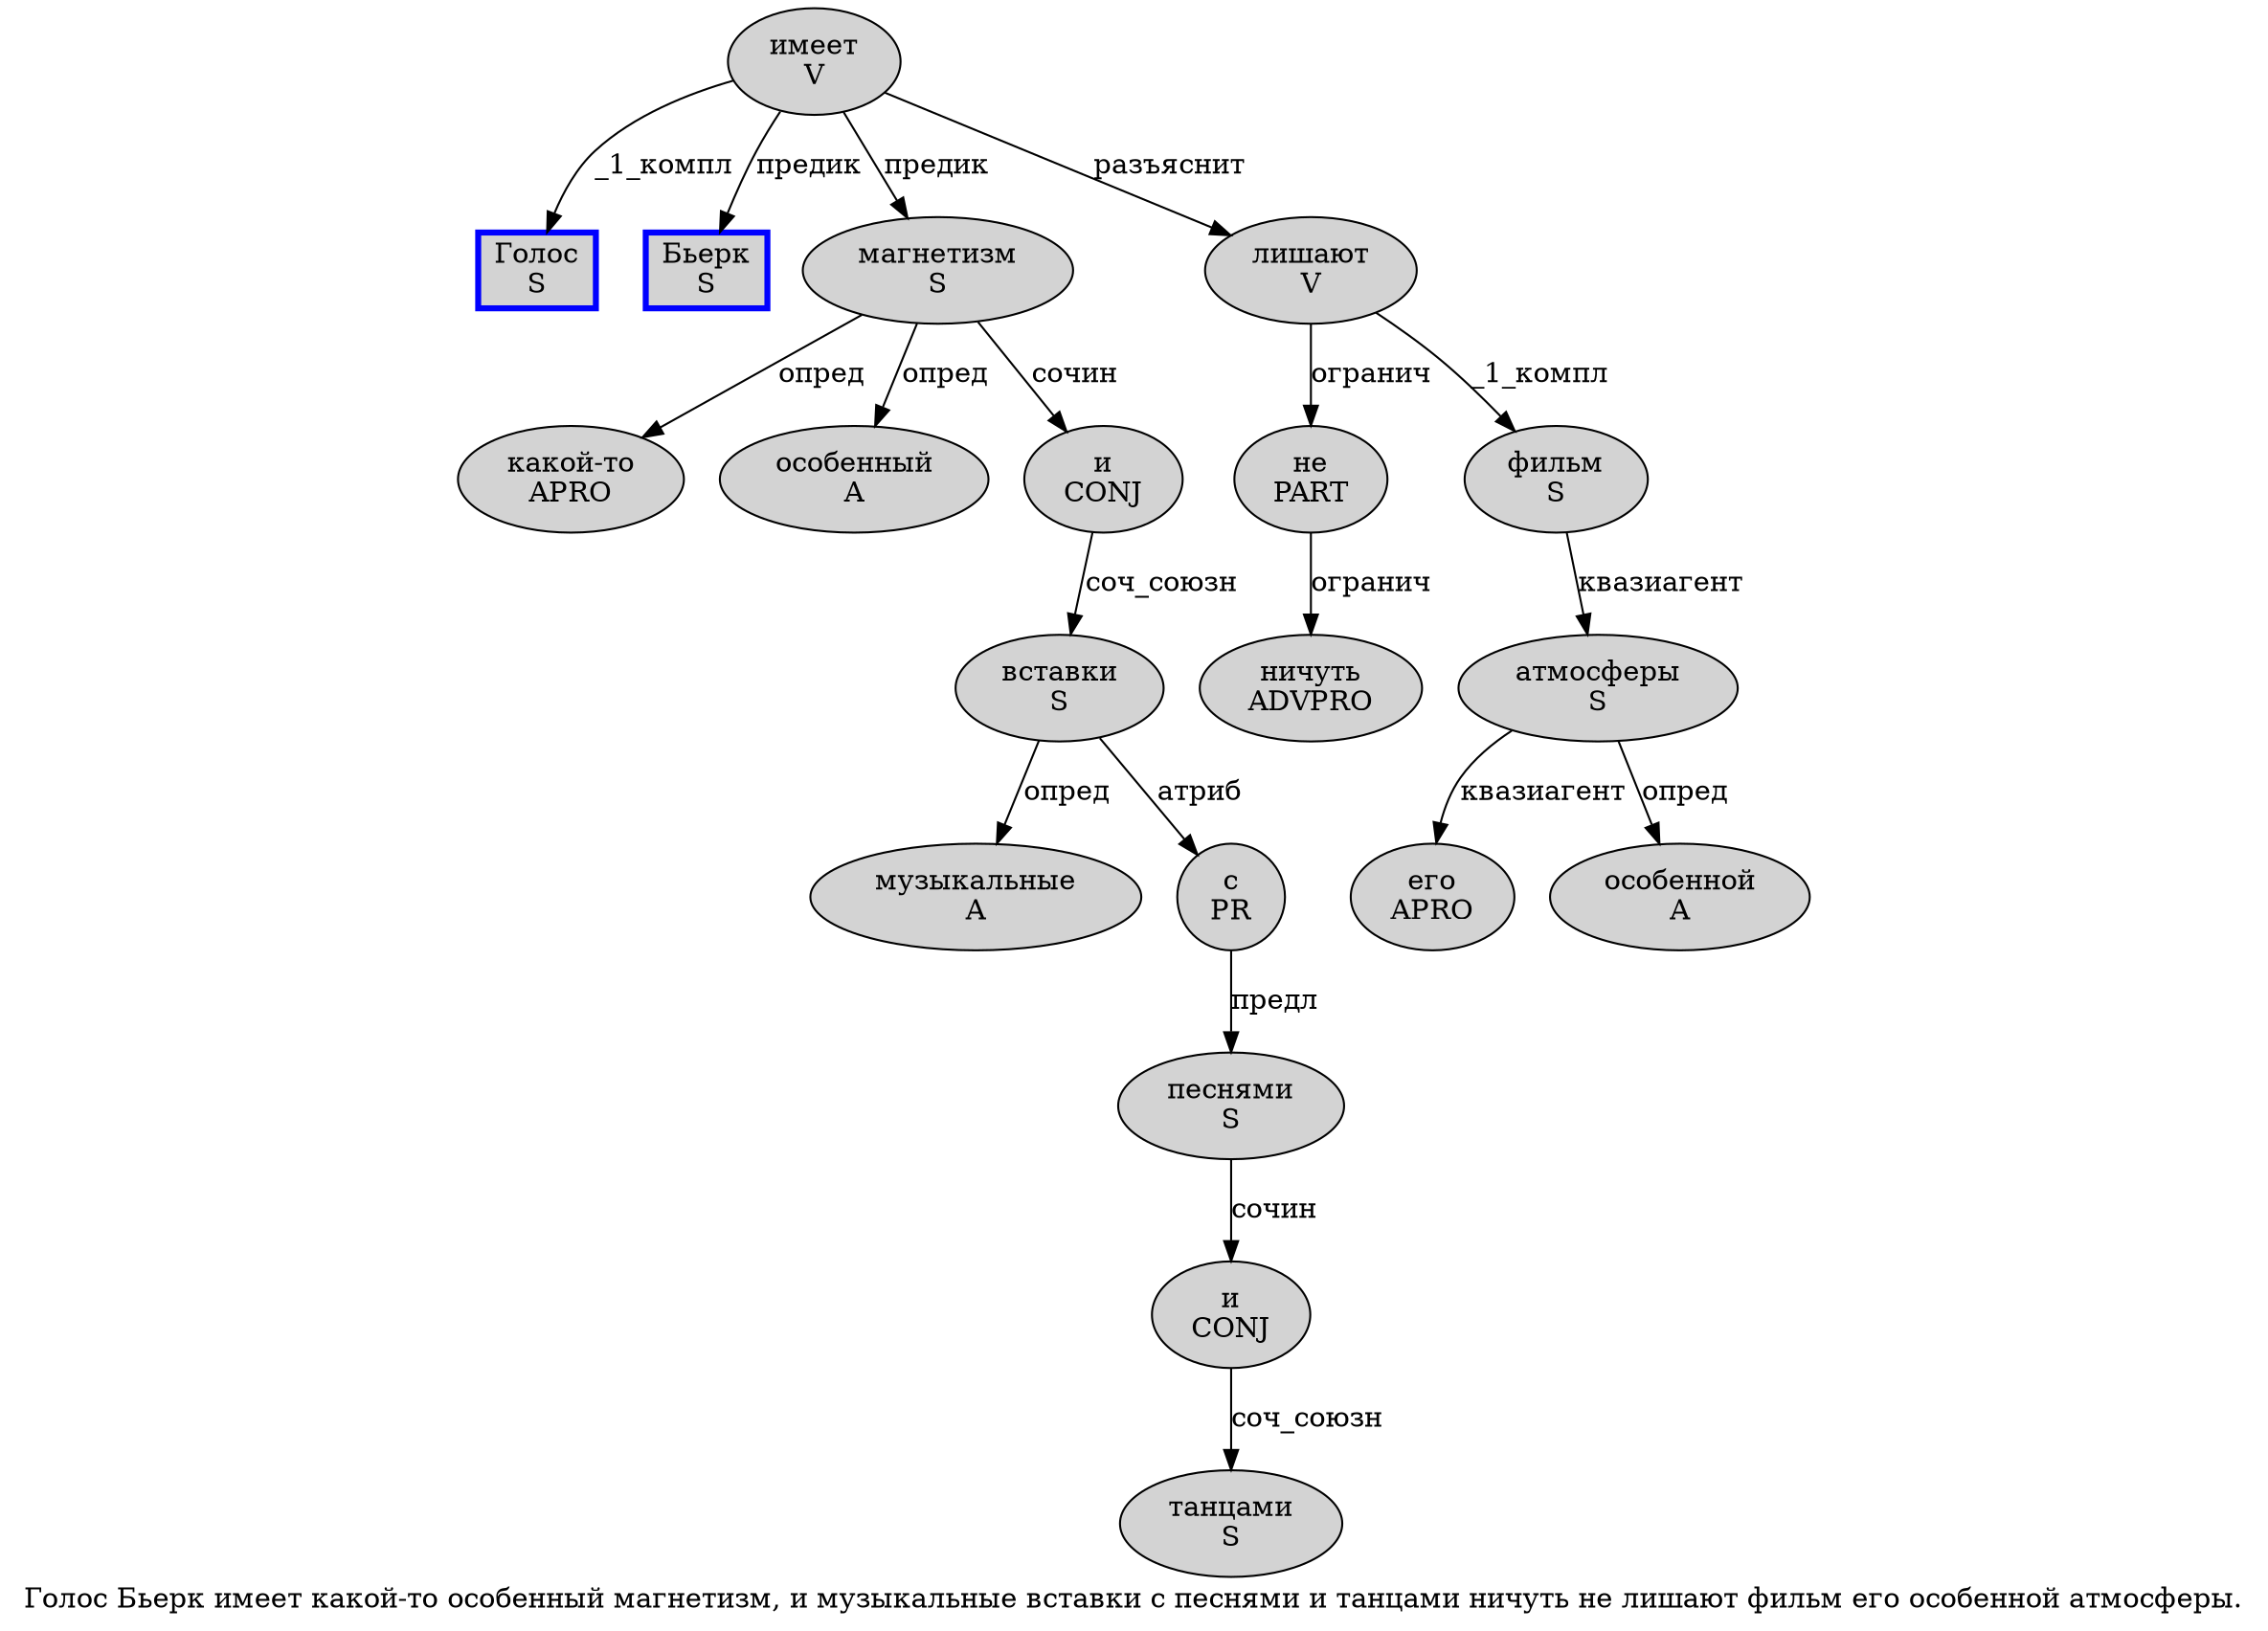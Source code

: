 digraph SENTENCE_1670 {
	graph [label="Голос Бьерк имеет какой-то особенный магнетизм, и музыкальные вставки с песнями и танцами ничуть не лишают фильм его особенной атмосферы."]
	node [style=filled]
		0 [label="Голос
S" color=blue fillcolor=lightgray penwidth=3 shape=box]
		1 [label="Бьерк
S" color=blue fillcolor=lightgray penwidth=3 shape=box]
		2 [label="имеет
V" color="" fillcolor=lightgray penwidth=1 shape=ellipse]
		3 [label="какой-то
APRO" color="" fillcolor=lightgray penwidth=1 shape=ellipse]
		4 [label="особенный
A" color="" fillcolor=lightgray penwidth=1 shape=ellipse]
		5 [label="магнетизм
S" color="" fillcolor=lightgray penwidth=1 shape=ellipse]
		7 [label="и
CONJ" color="" fillcolor=lightgray penwidth=1 shape=ellipse]
		8 [label="музыкальные
A" color="" fillcolor=lightgray penwidth=1 shape=ellipse]
		9 [label="вставки
S" color="" fillcolor=lightgray penwidth=1 shape=ellipse]
		10 [label="с
PR" color="" fillcolor=lightgray penwidth=1 shape=ellipse]
		11 [label="песнями
S" color="" fillcolor=lightgray penwidth=1 shape=ellipse]
		12 [label="и
CONJ" color="" fillcolor=lightgray penwidth=1 shape=ellipse]
		13 [label="танцами
S" color="" fillcolor=lightgray penwidth=1 shape=ellipse]
		14 [label="ничуть
ADVPRO" color="" fillcolor=lightgray penwidth=1 shape=ellipse]
		15 [label="не
PART" color="" fillcolor=lightgray penwidth=1 shape=ellipse]
		16 [label="лишают
V" color="" fillcolor=lightgray penwidth=1 shape=ellipse]
		17 [label="фильм
S" color="" fillcolor=lightgray penwidth=1 shape=ellipse]
		18 [label="его
APRO" color="" fillcolor=lightgray penwidth=1 shape=ellipse]
		19 [label="особенной
A" color="" fillcolor=lightgray penwidth=1 shape=ellipse]
		20 [label="атмосферы
S" color="" fillcolor=lightgray penwidth=1 shape=ellipse]
			16 -> 15 [label="огранич"]
			16 -> 17 [label="_1_компл"]
			9 -> 8 [label="опред"]
			9 -> 10 [label="атриб"]
			2 -> 0 [label="_1_компл"]
			2 -> 1 [label="предик"]
			2 -> 5 [label="предик"]
			2 -> 16 [label="разъяснит"]
			12 -> 13 [label="соч_союзн"]
			5 -> 3 [label="опред"]
			5 -> 4 [label="опред"]
			5 -> 7 [label="сочин"]
			7 -> 9 [label="соч_союзн"]
			11 -> 12 [label="сочин"]
			17 -> 20 [label="квазиагент"]
			20 -> 18 [label="квазиагент"]
			20 -> 19 [label="опред"]
			15 -> 14 [label="огранич"]
			10 -> 11 [label="предл"]
}